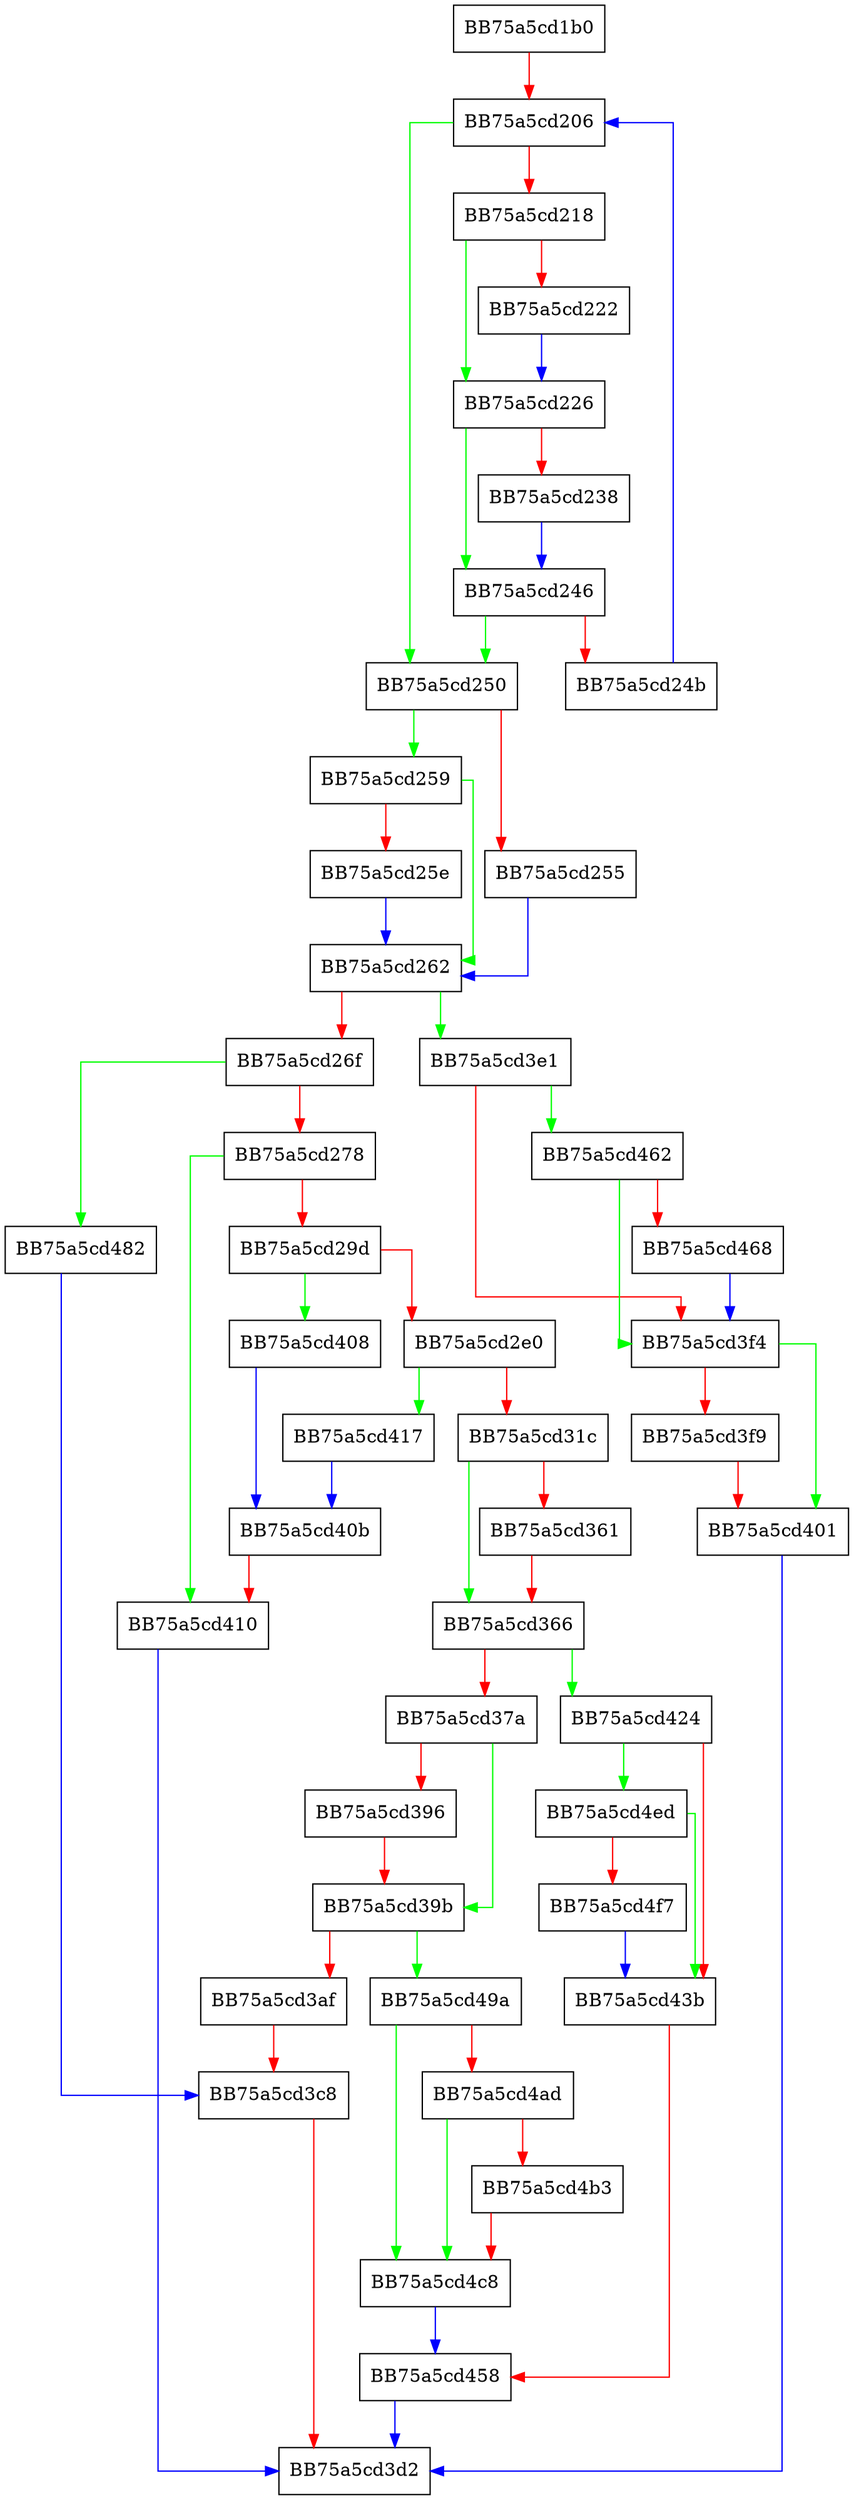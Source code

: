 digraph MakeContext {
  node [shape="box"];
  graph [splines=ortho];
  BB75a5cd1b0 -> BB75a5cd206 [color="red"];
  BB75a5cd206 -> BB75a5cd250 [color="green"];
  BB75a5cd206 -> BB75a5cd218 [color="red"];
  BB75a5cd218 -> BB75a5cd226 [color="green"];
  BB75a5cd218 -> BB75a5cd222 [color="red"];
  BB75a5cd222 -> BB75a5cd226 [color="blue"];
  BB75a5cd226 -> BB75a5cd246 [color="green"];
  BB75a5cd226 -> BB75a5cd238 [color="red"];
  BB75a5cd238 -> BB75a5cd246 [color="blue"];
  BB75a5cd246 -> BB75a5cd250 [color="green"];
  BB75a5cd246 -> BB75a5cd24b [color="red"];
  BB75a5cd24b -> BB75a5cd206 [color="blue"];
  BB75a5cd250 -> BB75a5cd259 [color="green"];
  BB75a5cd250 -> BB75a5cd255 [color="red"];
  BB75a5cd255 -> BB75a5cd262 [color="blue"];
  BB75a5cd259 -> BB75a5cd262 [color="green"];
  BB75a5cd259 -> BB75a5cd25e [color="red"];
  BB75a5cd25e -> BB75a5cd262 [color="blue"];
  BB75a5cd262 -> BB75a5cd3e1 [color="green"];
  BB75a5cd262 -> BB75a5cd26f [color="red"];
  BB75a5cd26f -> BB75a5cd482 [color="green"];
  BB75a5cd26f -> BB75a5cd278 [color="red"];
  BB75a5cd278 -> BB75a5cd410 [color="green"];
  BB75a5cd278 -> BB75a5cd29d [color="red"];
  BB75a5cd29d -> BB75a5cd408 [color="green"];
  BB75a5cd29d -> BB75a5cd2e0 [color="red"];
  BB75a5cd2e0 -> BB75a5cd417 [color="green"];
  BB75a5cd2e0 -> BB75a5cd31c [color="red"];
  BB75a5cd31c -> BB75a5cd366 [color="green"];
  BB75a5cd31c -> BB75a5cd361 [color="red"];
  BB75a5cd361 -> BB75a5cd366 [color="red"];
  BB75a5cd366 -> BB75a5cd424 [color="green"];
  BB75a5cd366 -> BB75a5cd37a [color="red"];
  BB75a5cd37a -> BB75a5cd39b [color="green"];
  BB75a5cd37a -> BB75a5cd396 [color="red"];
  BB75a5cd396 -> BB75a5cd39b [color="red"];
  BB75a5cd39b -> BB75a5cd49a [color="green"];
  BB75a5cd39b -> BB75a5cd3af [color="red"];
  BB75a5cd3af -> BB75a5cd3c8 [color="red"];
  BB75a5cd3c8 -> BB75a5cd3d2 [color="red"];
  BB75a5cd3e1 -> BB75a5cd462 [color="green"];
  BB75a5cd3e1 -> BB75a5cd3f4 [color="red"];
  BB75a5cd3f4 -> BB75a5cd401 [color="green"];
  BB75a5cd3f4 -> BB75a5cd3f9 [color="red"];
  BB75a5cd3f9 -> BB75a5cd401 [color="red"];
  BB75a5cd401 -> BB75a5cd3d2 [color="blue"];
  BB75a5cd408 -> BB75a5cd40b [color="blue"];
  BB75a5cd40b -> BB75a5cd410 [color="red"];
  BB75a5cd410 -> BB75a5cd3d2 [color="blue"];
  BB75a5cd417 -> BB75a5cd40b [color="blue"];
  BB75a5cd424 -> BB75a5cd4ed [color="green"];
  BB75a5cd424 -> BB75a5cd43b [color="red"];
  BB75a5cd43b -> BB75a5cd458 [color="red"];
  BB75a5cd458 -> BB75a5cd3d2 [color="blue"];
  BB75a5cd462 -> BB75a5cd3f4 [color="green"];
  BB75a5cd462 -> BB75a5cd468 [color="red"];
  BB75a5cd468 -> BB75a5cd3f4 [color="blue"];
  BB75a5cd482 -> BB75a5cd3c8 [color="blue"];
  BB75a5cd49a -> BB75a5cd4c8 [color="green"];
  BB75a5cd49a -> BB75a5cd4ad [color="red"];
  BB75a5cd4ad -> BB75a5cd4c8 [color="green"];
  BB75a5cd4ad -> BB75a5cd4b3 [color="red"];
  BB75a5cd4b3 -> BB75a5cd4c8 [color="red"];
  BB75a5cd4c8 -> BB75a5cd458 [color="blue"];
  BB75a5cd4ed -> BB75a5cd43b [color="green"];
  BB75a5cd4ed -> BB75a5cd4f7 [color="red"];
  BB75a5cd4f7 -> BB75a5cd43b [color="blue"];
}